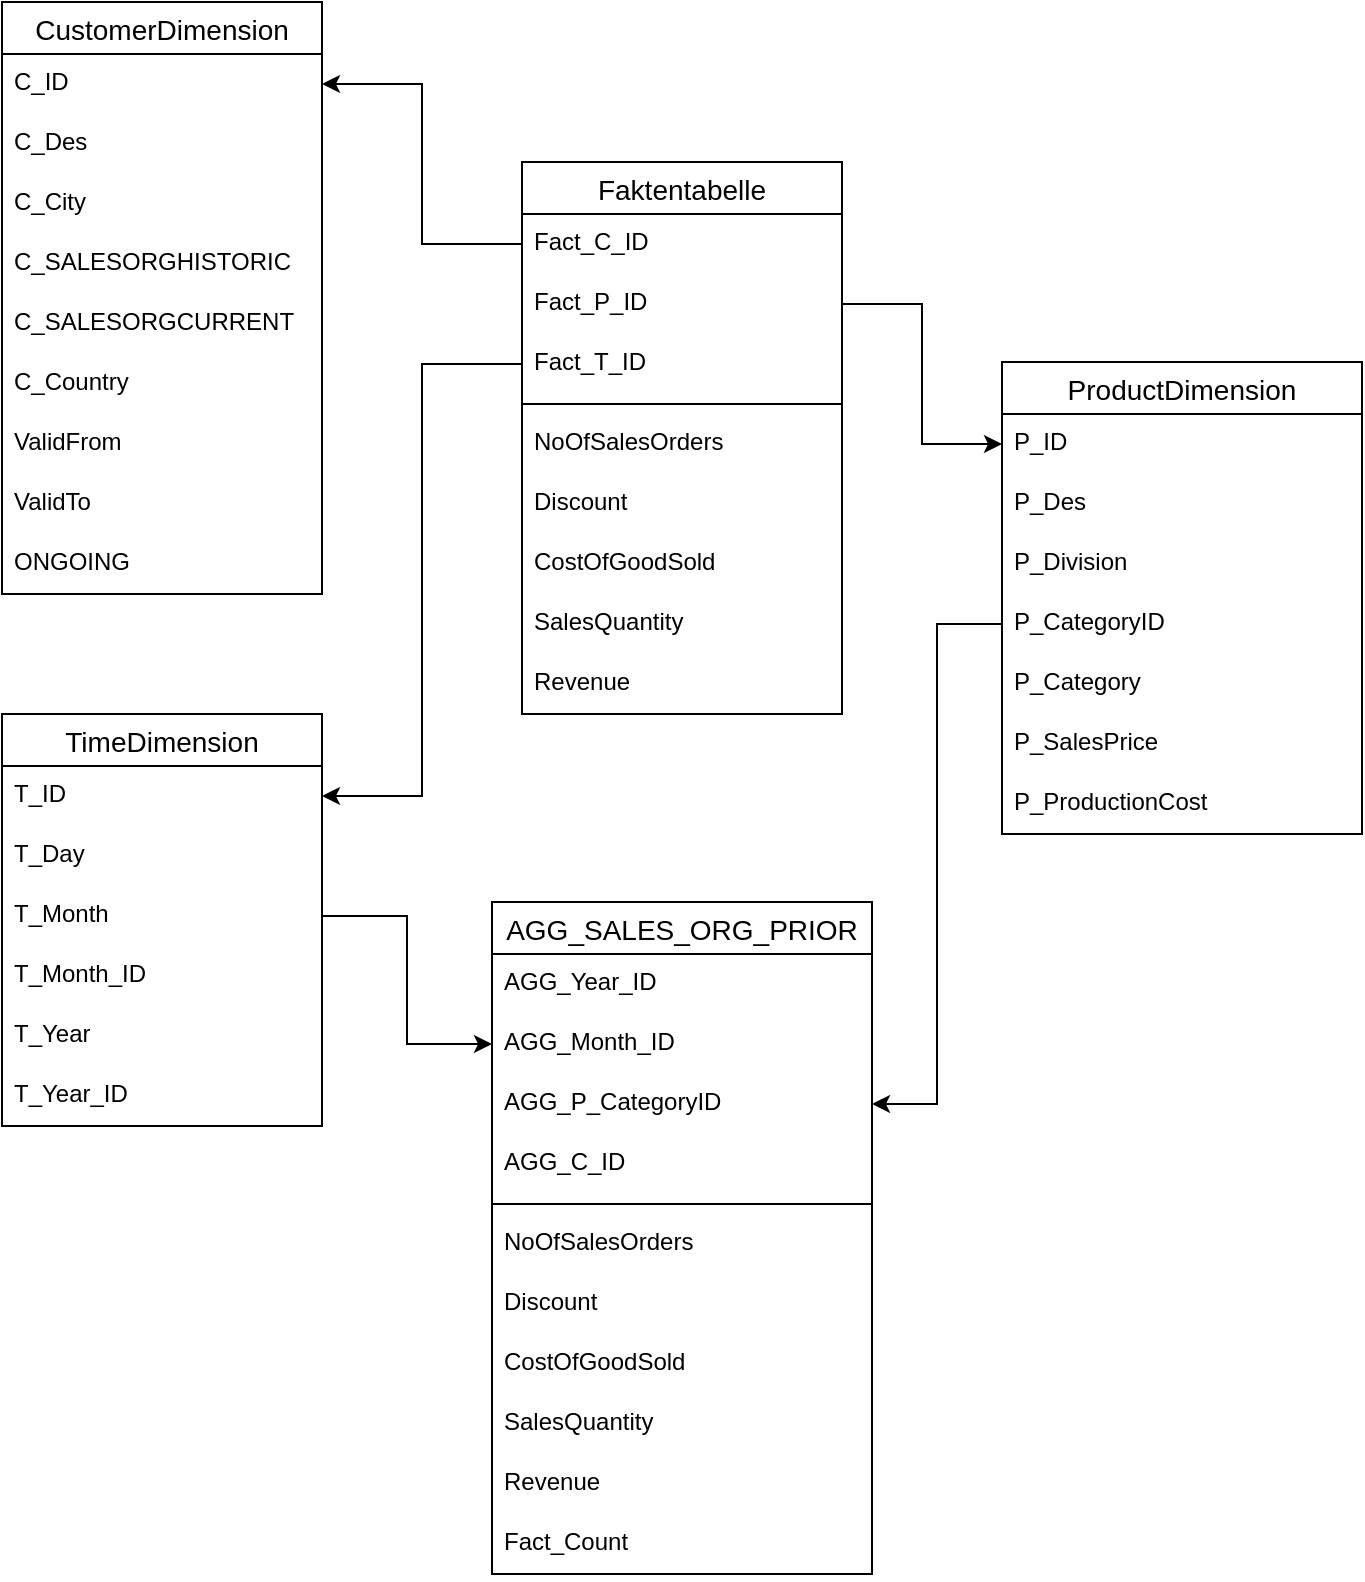 <mxfile version="14.6.11" type="device"><diagram id="wAzzAo1YrH75ZVWnzPxZ" name="Page-1"><mxGraphModel dx="1202" dy="508" grid="1" gridSize="10" guides="1" tooltips="1" connect="1" arrows="1" fold="1" page="1" pageScale="1" pageWidth="827" pageHeight="1169" math="0" shadow="0"><root><mxCell id="0"/><mxCell id="1" parent="0"/><mxCell id="X9khf68yj9j8k_kHdCdA-1" value="Faktentabelle" style="swimlane;fontStyle=0;childLayout=stackLayout;horizontal=1;startSize=26;horizontalStack=0;resizeParent=1;resizeParentMax=0;resizeLast=0;collapsible=1;marginBottom=0;align=center;fontSize=14;" parent="1" vertex="1"><mxGeometry x="340" y="180" width="160" height="276" as="geometry"/></mxCell><mxCell id="X9khf68yj9j8k_kHdCdA-2" value="Fact_C_ID" style="text;strokeColor=none;fillColor=none;spacingLeft=4;spacingRight=4;overflow=hidden;rotatable=0;points=[[0,0.5],[1,0.5]];portConstraint=eastwest;fontSize=12;" parent="X9khf68yj9j8k_kHdCdA-1" vertex="1"><mxGeometry y="26" width="160" height="30" as="geometry"/></mxCell><mxCell id="X9khf68yj9j8k_kHdCdA-4" value="Fact_P_ID" style="text;strokeColor=none;fillColor=none;spacingLeft=4;spacingRight=4;overflow=hidden;rotatable=0;points=[[0,0.5],[1,0.5]];portConstraint=eastwest;fontSize=12;" parent="X9khf68yj9j8k_kHdCdA-1" vertex="1"><mxGeometry y="56" width="160" height="30" as="geometry"/></mxCell><mxCell id="X9khf68yj9j8k_kHdCdA-3" value="Fact_T_ID" style="text;strokeColor=none;fillColor=none;spacingLeft=4;spacingRight=4;overflow=hidden;rotatable=0;points=[[0,0.5],[1,0.5]];portConstraint=eastwest;fontSize=12;" parent="X9khf68yj9j8k_kHdCdA-1" vertex="1"><mxGeometry y="86" width="160" height="30" as="geometry"/></mxCell><mxCell id="X9khf68yj9j8k_kHdCdA-29" value="" style="line;strokeWidth=1;rotatable=0;dashed=0;labelPosition=right;align=left;verticalAlign=middle;spacingTop=0;spacingLeft=6;points=[];portConstraint=eastwest;" parent="X9khf68yj9j8k_kHdCdA-1" vertex="1"><mxGeometry y="116" width="160" height="10" as="geometry"/></mxCell><mxCell id="X9khf68yj9j8k_kHdCdA-24" value="NoOfSalesOrders" style="text;strokeColor=none;fillColor=none;spacingLeft=4;spacingRight=4;overflow=hidden;rotatable=0;points=[[0,0.5],[1,0.5]];portConstraint=eastwest;fontSize=12;" parent="X9khf68yj9j8k_kHdCdA-1" vertex="1"><mxGeometry y="126" width="160" height="30" as="geometry"/></mxCell><mxCell id="X9khf68yj9j8k_kHdCdA-26" value="Discount" style="text;strokeColor=none;fillColor=none;spacingLeft=4;spacingRight=4;overflow=hidden;rotatable=0;points=[[0,0.5],[1,0.5]];portConstraint=eastwest;fontSize=12;" parent="X9khf68yj9j8k_kHdCdA-1" vertex="1"><mxGeometry y="156" width="160" height="30" as="geometry"/></mxCell><mxCell id="X9khf68yj9j8k_kHdCdA-27" value="CostOfGoodSold" style="text;strokeColor=none;fillColor=none;spacingLeft=4;spacingRight=4;overflow=hidden;rotatable=0;points=[[0,0.5],[1,0.5]];portConstraint=eastwest;fontSize=12;" parent="X9khf68yj9j8k_kHdCdA-1" vertex="1"><mxGeometry y="186" width="160" height="30" as="geometry"/></mxCell><mxCell id="X9khf68yj9j8k_kHdCdA-28" value="SalesQuantity" style="text;strokeColor=none;fillColor=none;spacingLeft=4;spacingRight=4;overflow=hidden;rotatable=0;points=[[0,0.5],[1,0.5]];portConstraint=eastwest;fontSize=12;" parent="X9khf68yj9j8k_kHdCdA-1" vertex="1"><mxGeometry y="216" width="160" height="30" as="geometry"/></mxCell><mxCell id="n-sTrpE3tUFyktxr9pkF-2" value="Revenue" style="text;strokeColor=none;fillColor=none;spacingLeft=4;spacingRight=4;overflow=hidden;rotatable=0;points=[[0,0.5],[1,0.5]];portConstraint=eastwest;fontSize=12;" parent="X9khf68yj9j8k_kHdCdA-1" vertex="1"><mxGeometry y="246" width="160" height="30" as="geometry"/></mxCell><mxCell id="X9khf68yj9j8k_kHdCdA-5" value="TimeDimension" style="swimlane;fontStyle=0;childLayout=stackLayout;horizontal=1;startSize=26;horizontalStack=0;resizeParent=1;resizeParentMax=0;resizeLast=0;collapsible=1;marginBottom=0;align=center;fontSize=14;" parent="1" vertex="1"><mxGeometry x="80" y="456" width="160" height="206" as="geometry"/></mxCell><mxCell id="n-sTrpE3tUFyktxr9pkF-3" value="T_ID&#xA;" style="text;strokeColor=none;fillColor=none;spacingLeft=4;spacingRight=4;overflow=hidden;rotatable=0;points=[[0,0.5],[1,0.5]];portConstraint=eastwest;fontSize=12;" parent="X9khf68yj9j8k_kHdCdA-5" vertex="1"><mxGeometry y="26" width="160" height="30" as="geometry"/></mxCell><mxCell id="X9khf68yj9j8k_kHdCdA-38" value="T_Day" style="text;strokeColor=none;fillColor=none;spacingLeft=4;spacingRight=4;overflow=hidden;rotatable=0;points=[[0,0.5],[1,0.5]];portConstraint=eastwest;fontSize=12;" parent="X9khf68yj9j8k_kHdCdA-5" vertex="1"><mxGeometry y="56" width="160" height="30" as="geometry"/></mxCell><mxCell id="X9khf68yj9j8k_kHdCdA-7" value="T_Month" style="text;strokeColor=none;fillColor=none;spacingLeft=4;spacingRight=4;overflow=hidden;rotatable=0;points=[[0,0.5],[1,0.5]];portConstraint=eastwest;fontSize=12;" parent="X9khf68yj9j8k_kHdCdA-5" vertex="1"><mxGeometry y="86" width="160" height="30" as="geometry"/></mxCell><mxCell id="5p-KPcsuVw3KJS7MnjPg-1" value="T_Month_ID" style="text;strokeColor=none;fillColor=none;spacingLeft=4;spacingRight=4;overflow=hidden;rotatable=0;points=[[0,0.5],[1,0.5]];portConstraint=eastwest;fontSize=12;" vertex="1" parent="X9khf68yj9j8k_kHdCdA-5"><mxGeometry y="116" width="160" height="30" as="geometry"/></mxCell><mxCell id="0yRddOY0AmyJU3GfuKDz-3" value="T_Year" style="text;strokeColor=none;fillColor=none;spacingLeft=4;spacingRight=4;overflow=hidden;rotatable=0;points=[[0,0.5],[1,0.5]];portConstraint=eastwest;fontSize=12;" parent="X9khf68yj9j8k_kHdCdA-5" vertex="1"><mxGeometry y="146" width="160" height="30" as="geometry"/></mxCell><mxCell id="5p-KPcsuVw3KJS7MnjPg-2" value="T_Year_ID" style="text;strokeColor=none;fillColor=none;spacingLeft=4;spacingRight=4;overflow=hidden;rotatable=0;points=[[0,0.5],[1,0.5]];portConstraint=eastwest;fontSize=12;" vertex="1" parent="X9khf68yj9j8k_kHdCdA-5"><mxGeometry y="176" width="160" height="30" as="geometry"/></mxCell><mxCell id="X9khf68yj9j8k_kHdCdA-9" value="CustomerDimension" style="swimlane;fontStyle=0;childLayout=stackLayout;horizontal=1;startSize=26;horizontalStack=0;resizeParent=1;resizeParentMax=0;resizeLast=0;collapsible=1;marginBottom=0;align=center;fontSize=14;" parent="1" vertex="1"><mxGeometry x="80" y="100" width="160" height="296" as="geometry"><mxRectangle x="320" y="240" width="140" height="26" as="alternateBounds"/></mxGeometry></mxCell><mxCell id="X9khf68yj9j8k_kHdCdA-10" value="C_ID" style="text;strokeColor=none;fillColor=none;spacingLeft=4;spacingRight=4;overflow=hidden;rotatable=0;points=[[0,0.5],[1,0.5]];portConstraint=eastwest;fontSize=12;" parent="X9khf68yj9j8k_kHdCdA-9" vertex="1"><mxGeometry y="26" width="160" height="30" as="geometry"/></mxCell><mxCell id="X9khf68yj9j8k_kHdCdA-11" value="C_Des" style="text;strokeColor=none;fillColor=none;spacingLeft=4;spacingRight=4;overflow=hidden;rotatable=0;points=[[0,0.5],[1,0.5]];portConstraint=eastwest;fontSize=12;" parent="X9khf68yj9j8k_kHdCdA-9" vertex="1"><mxGeometry y="56" width="160" height="30" as="geometry"/></mxCell><mxCell id="X9khf68yj9j8k_kHdCdA-12" value="C_City" style="text;strokeColor=none;fillColor=none;spacingLeft=4;spacingRight=4;overflow=hidden;rotatable=0;points=[[0,0.5],[1,0.5]];portConstraint=eastwest;fontSize=12;" parent="X9khf68yj9j8k_kHdCdA-9" vertex="1"><mxGeometry y="86" width="160" height="30" as="geometry"/></mxCell><mxCell id="X9khf68yj9j8k_kHdCdA-17" value="C_SALESORGHISTORIC" style="text;strokeColor=none;fillColor=none;spacingLeft=4;spacingRight=4;overflow=hidden;rotatable=0;points=[[0,0.5],[1,0.5]];portConstraint=eastwest;fontSize=12;" parent="X9khf68yj9j8k_kHdCdA-9" vertex="1"><mxGeometry y="116" width="160" height="30" as="geometry"/></mxCell><mxCell id="yZoAfKrYhqAaEjsf1rym-1" value="C_SALESORGCURRENT" style="text;strokeColor=none;fillColor=none;spacingLeft=4;spacingRight=4;overflow=hidden;rotatable=0;points=[[0,0.5],[1,0.5]];portConstraint=eastwest;fontSize=12;" parent="X9khf68yj9j8k_kHdCdA-9" vertex="1"><mxGeometry y="146" width="160" height="30" as="geometry"/></mxCell><mxCell id="X9khf68yj9j8k_kHdCdA-18" value="C_Country" style="text;strokeColor=none;fillColor=none;spacingLeft=4;spacingRight=4;overflow=hidden;rotatable=0;points=[[0,0.5],[1,0.5]];portConstraint=eastwest;fontSize=12;" parent="X9khf68yj9j8k_kHdCdA-9" vertex="1"><mxGeometry y="176" width="160" height="30" as="geometry"/></mxCell><mxCell id="e554Ae1No2jzSzfGBFgC-4" value="ValidFrom" style="text;strokeColor=none;fillColor=none;spacingLeft=4;spacingRight=4;overflow=hidden;rotatable=0;points=[[0,0.5],[1,0.5]];portConstraint=eastwest;fontSize=12;" parent="X9khf68yj9j8k_kHdCdA-9" vertex="1"><mxGeometry y="206" width="160" height="30" as="geometry"/></mxCell><mxCell id="e554Ae1No2jzSzfGBFgC-5" value="ValidTo" style="text;strokeColor=none;fillColor=none;spacingLeft=4;spacingRight=4;overflow=hidden;rotatable=0;points=[[0,0.5],[1,0.5]];portConstraint=eastwest;fontSize=12;" parent="X9khf68yj9j8k_kHdCdA-9" vertex="1"><mxGeometry y="236" width="160" height="30" as="geometry"/></mxCell><mxCell id="e554Ae1No2jzSzfGBFgC-6" value="ONGOING" style="text;strokeColor=none;fillColor=none;spacingLeft=4;spacingRight=4;overflow=hidden;rotatable=0;points=[[0,0.5],[1,0.5]];portConstraint=eastwest;fontSize=12;" parent="X9khf68yj9j8k_kHdCdA-9" vertex="1"><mxGeometry y="266" width="160" height="30" as="geometry"/></mxCell><mxCell id="X9khf68yj9j8k_kHdCdA-13" value="ProductDimension" style="swimlane;fontStyle=0;childLayout=stackLayout;horizontal=1;startSize=26;horizontalStack=0;resizeParent=1;resizeParentMax=0;resizeLast=0;collapsible=1;marginBottom=0;align=center;fontSize=14;" parent="1" vertex="1"><mxGeometry x="580" y="280" width="180" height="236" as="geometry"/></mxCell><mxCell id="X9khf68yj9j8k_kHdCdA-14" value="P_ID" style="text;strokeColor=none;fillColor=none;spacingLeft=4;spacingRight=4;overflow=hidden;rotatable=0;points=[[0,0.5],[1,0.5]];portConstraint=eastwest;fontSize=12;" parent="X9khf68yj9j8k_kHdCdA-13" vertex="1"><mxGeometry y="26" width="180" height="30" as="geometry"/></mxCell><mxCell id="X9khf68yj9j8k_kHdCdA-15" value="P_Des" style="text;strokeColor=none;fillColor=none;spacingLeft=4;spacingRight=4;overflow=hidden;rotatable=0;points=[[0,0.5],[1,0.5]];portConstraint=eastwest;fontSize=12;" parent="X9khf68yj9j8k_kHdCdA-13" vertex="1"><mxGeometry y="56" width="180" height="30" as="geometry"/></mxCell><mxCell id="X9khf68yj9j8k_kHdCdA-16" value="P_Division" style="text;strokeColor=none;fillColor=none;spacingLeft=4;spacingRight=4;overflow=hidden;rotatable=0;points=[[0,0.5],[1,0.5]];portConstraint=eastwest;fontSize=12;" parent="X9khf68yj9j8k_kHdCdA-13" vertex="1"><mxGeometry y="86" width="180" height="30" as="geometry"/></mxCell><mxCell id="n-sTrpE3tUFyktxr9pkF-4" value="P_CategoryID" style="text;strokeColor=none;fillColor=none;spacingLeft=4;spacingRight=4;overflow=hidden;rotatable=0;points=[[0,0.5],[1,0.5]];portConstraint=eastwest;fontSize=12;" parent="X9khf68yj9j8k_kHdCdA-13" vertex="1"><mxGeometry y="116" width="180" height="30" as="geometry"/></mxCell><mxCell id="X9khf68yj9j8k_kHdCdA-19" value="P_Category" style="text;strokeColor=none;fillColor=none;spacingLeft=4;spacingRight=4;overflow=hidden;rotatable=0;points=[[0,0.5],[1,0.5]];portConstraint=eastwest;fontSize=12;" parent="X9khf68yj9j8k_kHdCdA-13" vertex="1"><mxGeometry y="146" width="180" height="30" as="geometry"/></mxCell><mxCell id="X9khf68yj9j8k_kHdCdA-39" value="P_SalesPrice" style="text;strokeColor=none;fillColor=none;spacingLeft=4;spacingRight=4;overflow=hidden;rotatable=0;points=[[0,0.5],[1,0.5]];portConstraint=eastwest;fontSize=12;" parent="X9khf68yj9j8k_kHdCdA-13" vertex="1"><mxGeometry y="176" width="180" height="30" as="geometry"/></mxCell><mxCell id="X9khf68yj9j8k_kHdCdA-40" value="P_ProductionCost" style="text;strokeColor=none;fillColor=none;spacingLeft=4;spacingRight=4;overflow=hidden;rotatable=0;points=[[0,0.5],[1,0.5]];portConstraint=eastwest;fontSize=12;" parent="X9khf68yj9j8k_kHdCdA-13" vertex="1"><mxGeometry y="206" width="180" height="30" as="geometry"/></mxCell><mxCell id="_dRa1vZVPZxnuq4B1HvO-12" value="AGG_SALES_ORG_PRIOR" style="swimlane;fontStyle=0;childLayout=stackLayout;horizontal=1;startSize=26;horizontalStack=0;resizeParent=1;resizeParentMax=0;resizeLast=0;collapsible=1;marginBottom=0;align=center;fontSize=14;" parent="1" vertex="1"><mxGeometry x="325" y="550" width="190" height="336" as="geometry"/></mxCell><mxCell id="_dRa1vZVPZxnuq4B1HvO-16" value="AGG_Year_ID" style="text;strokeColor=none;fillColor=none;spacingLeft=4;spacingRight=4;overflow=hidden;rotatable=0;points=[[0,0.5],[1,0.5]];portConstraint=eastwest;fontSize=12;" parent="_dRa1vZVPZxnuq4B1HvO-12" vertex="1"><mxGeometry y="26" width="190" height="30" as="geometry"/></mxCell><mxCell id="_dRa1vZVPZxnuq4B1HvO-15" value="AGG_Month_ID" style="text;strokeColor=none;fillColor=none;spacingLeft=4;spacingRight=4;overflow=hidden;rotatable=0;points=[[0,0.5],[1,0.5]];portConstraint=eastwest;fontSize=12;" parent="_dRa1vZVPZxnuq4B1HvO-12" vertex="1"><mxGeometry y="56" width="190" height="30" as="geometry"/></mxCell><mxCell id="_dRa1vZVPZxnuq4B1HvO-14" value="AGG_P_CategoryID" style="text;strokeColor=none;fillColor=none;spacingLeft=4;spacingRight=4;overflow=hidden;rotatable=0;points=[[0,0.5],[1,0.5]];portConstraint=eastwest;fontSize=12;" parent="_dRa1vZVPZxnuq4B1HvO-12" vertex="1"><mxGeometry y="86" width="190" height="30" as="geometry"/></mxCell><mxCell id="5p-KPcsuVw3KJS7MnjPg-3" value="AGG_C_ID" style="text;strokeColor=none;fillColor=none;spacingLeft=4;spacingRight=4;overflow=hidden;rotatable=0;points=[[0,0.5],[1,0.5]];portConstraint=eastwest;fontSize=12;" vertex="1" parent="_dRa1vZVPZxnuq4B1HvO-12"><mxGeometry y="116" width="190" height="30" as="geometry"/></mxCell><mxCell id="_dRa1vZVPZxnuq4B1HvO-17" value="" style="line;strokeWidth=1;rotatable=0;dashed=0;labelPosition=right;align=left;verticalAlign=middle;spacingTop=0;spacingLeft=6;points=[];portConstraint=eastwest;" parent="_dRa1vZVPZxnuq4B1HvO-12" vertex="1"><mxGeometry y="146" width="190" height="10" as="geometry"/></mxCell><mxCell id="Yh_H24ANfFi7bobEomzJ-17" value="NoOfSalesOrders" style="text;strokeColor=none;fillColor=none;spacingLeft=4;spacingRight=4;overflow=hidden;rotatable=0;points=[[0,0.5],[1,0.5]];portConstraint=eastwest;fontSize=12;" parent="_dRa1vZVPZxnuq4B1HvO-12" vertex="1"><mxGeometry y="156" width="190" height="30" as="geometry"/></mxCell><mxCell id="Yh_H24ANfFi7bobEomzJ-18" value="Discount" style="text;strokeColor=none;fillColor=none;spacingLeft=4;spacingRight=4;overflow=hidden;rotatable=0;points=[[0,0.5],[1,0.5]];portConstraint=eastwest;fontSize=12;" parent="_dRa1vZVPZxnuq4B1HvO-12" vertex="1"><mxGeometry y="186" width="190" height="30" as="geometry"/></mxCell><mxCell id="Yh_H24ANfFi7bobEomzJ-19" value="CostOfGoodSold" style="text;strokeColor=none;fillColor=none;spacingLeft=4;spacingRight=4;overflow=hidden;rotatable=0;points=[[0,0.5],[1,0.5]];portConstraint=eastwest;fontSize=12;" parent="_dRa1vZVPZxnuq4B1HvO-12" vertex="1"><mxGeometry y="216" width="190" height="30" as="geometry"/></mxCell><mxCell id="Yh_H24ANfFi7bobEomzJ-20" value="SalesQuantity" style="text;strokeColor=none;fillColor=none;spacingLeft=4;spacingRight=4;overflow=hidden;rotatable=0;points=[[0,0.5],[1,0.5]];portConstraint=eastwest;fontSize=12;" parent="_dRa1vZVPZxnuq4B1HvO-12" vertex="1"><mxGeometry y="246" width="190" height="30" as="geometry"/></mxCell><mxCell id="Yh_H24ANfFi7bobEomzJ-21" value="Revenue" style="text;strokeColor=none;fillColor=none;spacingLeft=4;spacingRight=4;overflow=hidden;rotatable=0;points=[[0,0.5],[1,0.5]];portConstraint=eastwest;fontSize=12;" parent="_dRa1vZVPZxnuq4B1HvO-12" vertex="1"><mxGeometry y="276" width="190" height="30" as="geometry"/></mxCell><mxCell id="Yh_H24ANfFi7bobEomzJ-8" value="Fact_Count" style="text;strokeColor=none;fillColor=none;spacingLeft=4;spacingRight=4;overflow=hidden;rotatable=0;points=[[0,0.5],[1,0.5]];portConstraint=eastwest;fontSize=12;" parent="_dRa1vZVPZxnuq4B1HvO-12" vertex="1"><mxGeometry y="306" width="190" height="30" as="geometry"/></mxCell><mxCell id="Yh_H24ANfFi7bobEomzJ-1" style="edgeStyle=orthogonalEdgeStyle;rounded=0;orthogonalLoop=1;jettySize=auto;html=1;entryX=1;entryY=0.5;entryDx=0;entryDy=0;" parent="1" source="X9khf68yj9j8k_kHdCdA-2" target="X9khf68yj9j8k_kHdCdA-10" edge="1"><mxGeometry relative="1" as="geometry"><mxPoint x="250" y="150" as="targetPoint"/><Array as="points"><mxPoint x="290" y="221"/><mxPoint x="290" y="141"/></Array></mxGeometry></mxCell><mxCell id="Yh_H24ANfFi7bobEomzJ-3" style="edgeStyle=orthogonalEdgeStyle;rounded=0;orthogonalLoop=1;jettySize=auto;html=1;entryX=0;entryY=0.5;entryDx=0;entryDy=0;" parent="1" source="X9khf68yj9j8k_kHdCdA-4" target="X9khf68yj9j8k_kHdCdA-14" edge="1"><mxGeometry relative="1" as="geometry"/></mxCell><mxCell id="Yh_H24ANfFi7bobEomzJ-4" style="edgeStyle=orthogonalEdgeStyle;rounded=0;orthogonalLoop=1;jettySize=auto;html=1;entryX=1;entryY=0.5;entryDx=0;entryDy=0;" parent="1" source="n-sTrpE3tUFyktxr9pkF-4" target="_dRa1vZVPZxnuq4B1HvO-14" edge="1"><mxGeometry relative="1" as="geometry"/></mxCell><mxCell id="Yh_H24ANfFi7bobEomzJ-5" style="edgeStyle=orthogonalEdgeStyle;rounded=0;orthogonalLoop=1;jettySize=auto;html=1;entryX=0;entryY=0.5;entryDx=0;entryDy=0;" parent="1" source="X9khf68yj9j8k_kHdCdA-7" target="_dRa1vZVPZxnuq4B1HvO-15" edge="1"><mxGeometry relative="1" as="geometry"/></mxCell><mxCell id="Yh_H24ANfFi7bobEomzJ-6" style="edgeStyle=orthogonalEdgeStyle;rounded=0;orthogonalLoop=1;jettySize=auto;html=1;entryX=1;entryY=0.5;entryDx=0;entryDy=0;" parent="1" source="X9khf68yj9j8k_kHdCdA-3" target="n-sTrpE3tUFyktxr9pkF-3" edge="1"><mxGeometry relative="1" as="geometry"/></mxCell></root></mxGraphModel></diagram></mxfile>